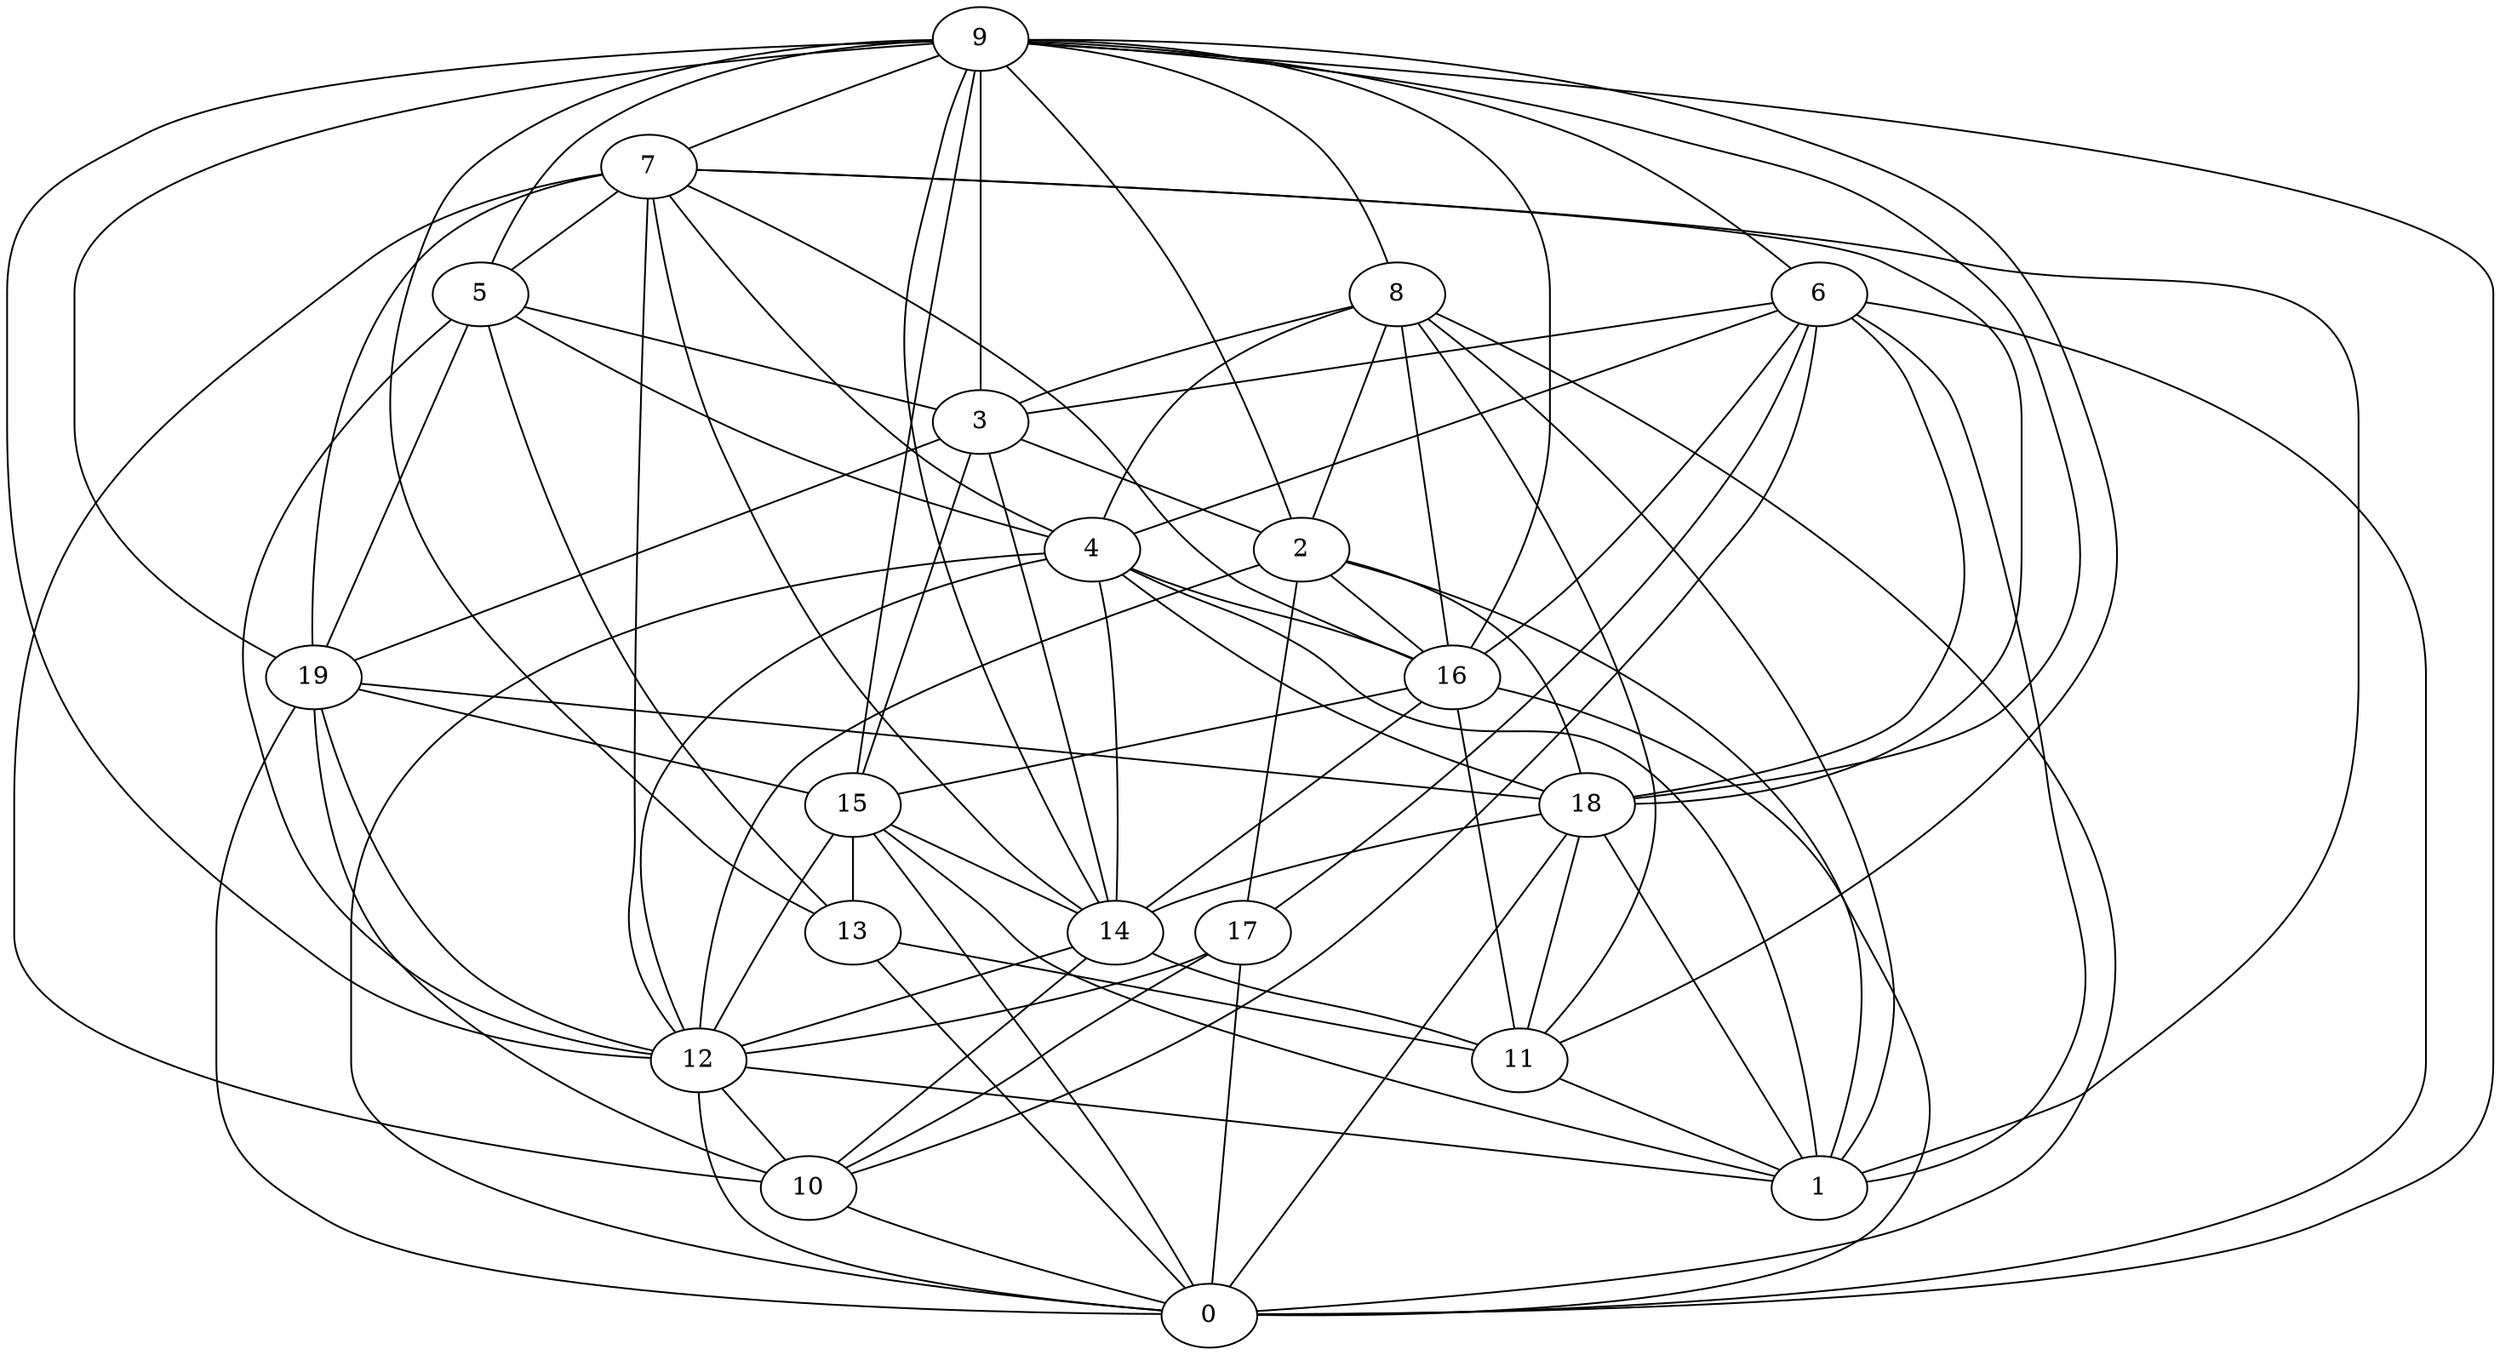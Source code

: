 digraph GG_graph {

subgraph G_graph {
edge [color = black]
"4" -> "0" [dir = none]
"4" -> "18" [dir = none]
"4" -> "12" [dir = none]
"12" -> "10" [dir = none]
"12" -> "1" [dir = none]
"17" -> "12" [dir = none]
"7" -> "1" [dir = none]
"7" -> "5" [dir = none]
"7" -> "19" [dir = none]
"7" -> "4" [dir = none]
"5" -> "12" [dir = none]
"5" -> "19" [dir = none]
"5" -> "3" [dir = none]
"5" -> "13" [dir = none]
"13" -> "11" [dir = none]
"13" -> "0" [dir = none]
"15" -> "0" [dir = none]
"15" -> "13" [dir = none]
"15" -> "1" [dir = none]
"3" -> "15" [dir = none]
"3" -> "2" [dir = none]
"3" -> "19" [dir = none]
"16" -> "14" [dir = none]
"16" -> "15" [dir = none]
"16" -> "11" [dir = none]
"8" -> "3" [dir = none]
"8" -> "16" [dir = none]
"8" -> "2" [dir = none]
"8" -> "0" [dir = none]
"9" -> "3" [dir = none]
"9" -> "5" [dir = none]
"9" -> "13" [dir = none]
"9" -> "7" [dir = none]
"9" -> "0" [dir = none]
"9" -> "15" [dir = none]
"9" -> "11" [dir = none]
"9" -> "8" [dir = none]
"9" -> "16" [dir = none]
"9" -> "12" [dir = none]
"9" -> "6" [dir = none]
"9" -> "2" [dir = none]
"18" -> "1" [dir = none]
"18" -> "14" [dir = none]
"14" -> "10" [dir = none]
"14" -> "12" [dir = none]
"6" -> "16" [dir = none]
"6" -> "1" [dir = none]
"6" -> "18" [dir = none]
"6" -> "3" [dir = none]
"6" -> "17" [dir = none]
"6" -> "4" [dir = none]
"6" -> "0" [dir = none]
"6" -> "10" [dir = none]
"19" -> "18" [dir = none]
"19" -> "12" [dir = none]
"2" -> "18" [dir = none]
"2" -> "17" [dir = none]
"4" -> "1" [dir = none]
"9" -> "18" [dir = none]
"17" -> "0" [dir = none]
"9" -> "14" [dir = none]
"9" -> "19" [dir = none]
"7" -> "18" [dir = none]
"4" -> "14" [dir = none]
"10" -> "0" [dir = none]
"8" -> "1" [dir = none]
"15" -> "14" [dir = none]
"8" -> "4" [dir = none]
"18" -> "11" [dir = none]
"19" -> "10" [dir = none]
"5" -> "4" [dir = none]
"18" -> "0" [dir = none]
"2" -> "16" [dir = none]
"2" -> "12" [dir = none]
"11" -> "1" [dir = none]
"16" -> "0" [dir = none]
"12" -> "0" [dir = none]
"7" -> "12" [dir = none]
"7" -> "10" [dir = none]
"4" -> "16" [dir = none]
"7" -> "14" [dir = none]
"7" -> "16" [dir = none]
"3" -> "14" [dir = none]
"14" -> "11" [dir = none]
"15" -> "12" [dir = none]
"19" -> "0" [dir = none]
"17" -> "10" [dir = none]
"19" -> "15" [dir = none]
"8" -> "11" [dir = none]
"2" -> "1" [dir = none]
}

}
